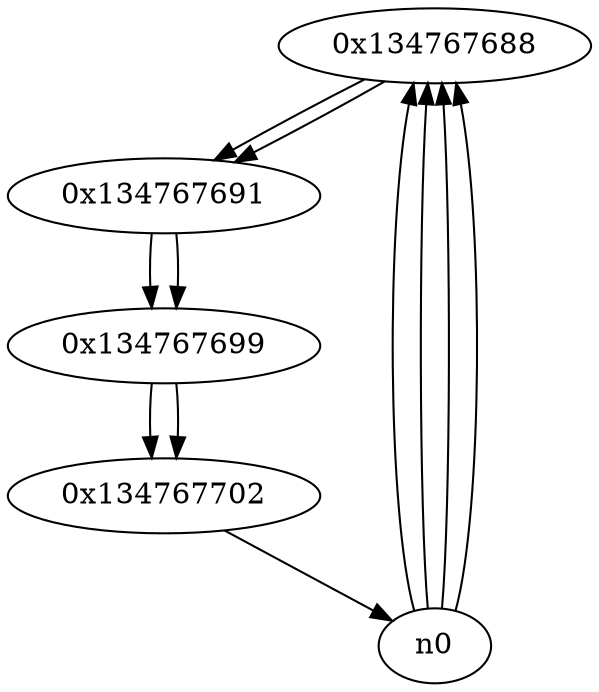 digraph G{
/* nodes */
  n1 [label="0x134767688"]
  n2 [label="0x134767691"]
  n3 [label="0x134767699"]
  n4 [label="0x134767702"]
/* edges */
n1 -> n2;
n0 -> n1;
n0 -> n1;
n0 -> n1;
n0 -> n1;
n2 -> n3;
n1 -> n2;
n3 -> n4;
n2 -> n3;
n4 -> n0;
n3 -> n4;
}
